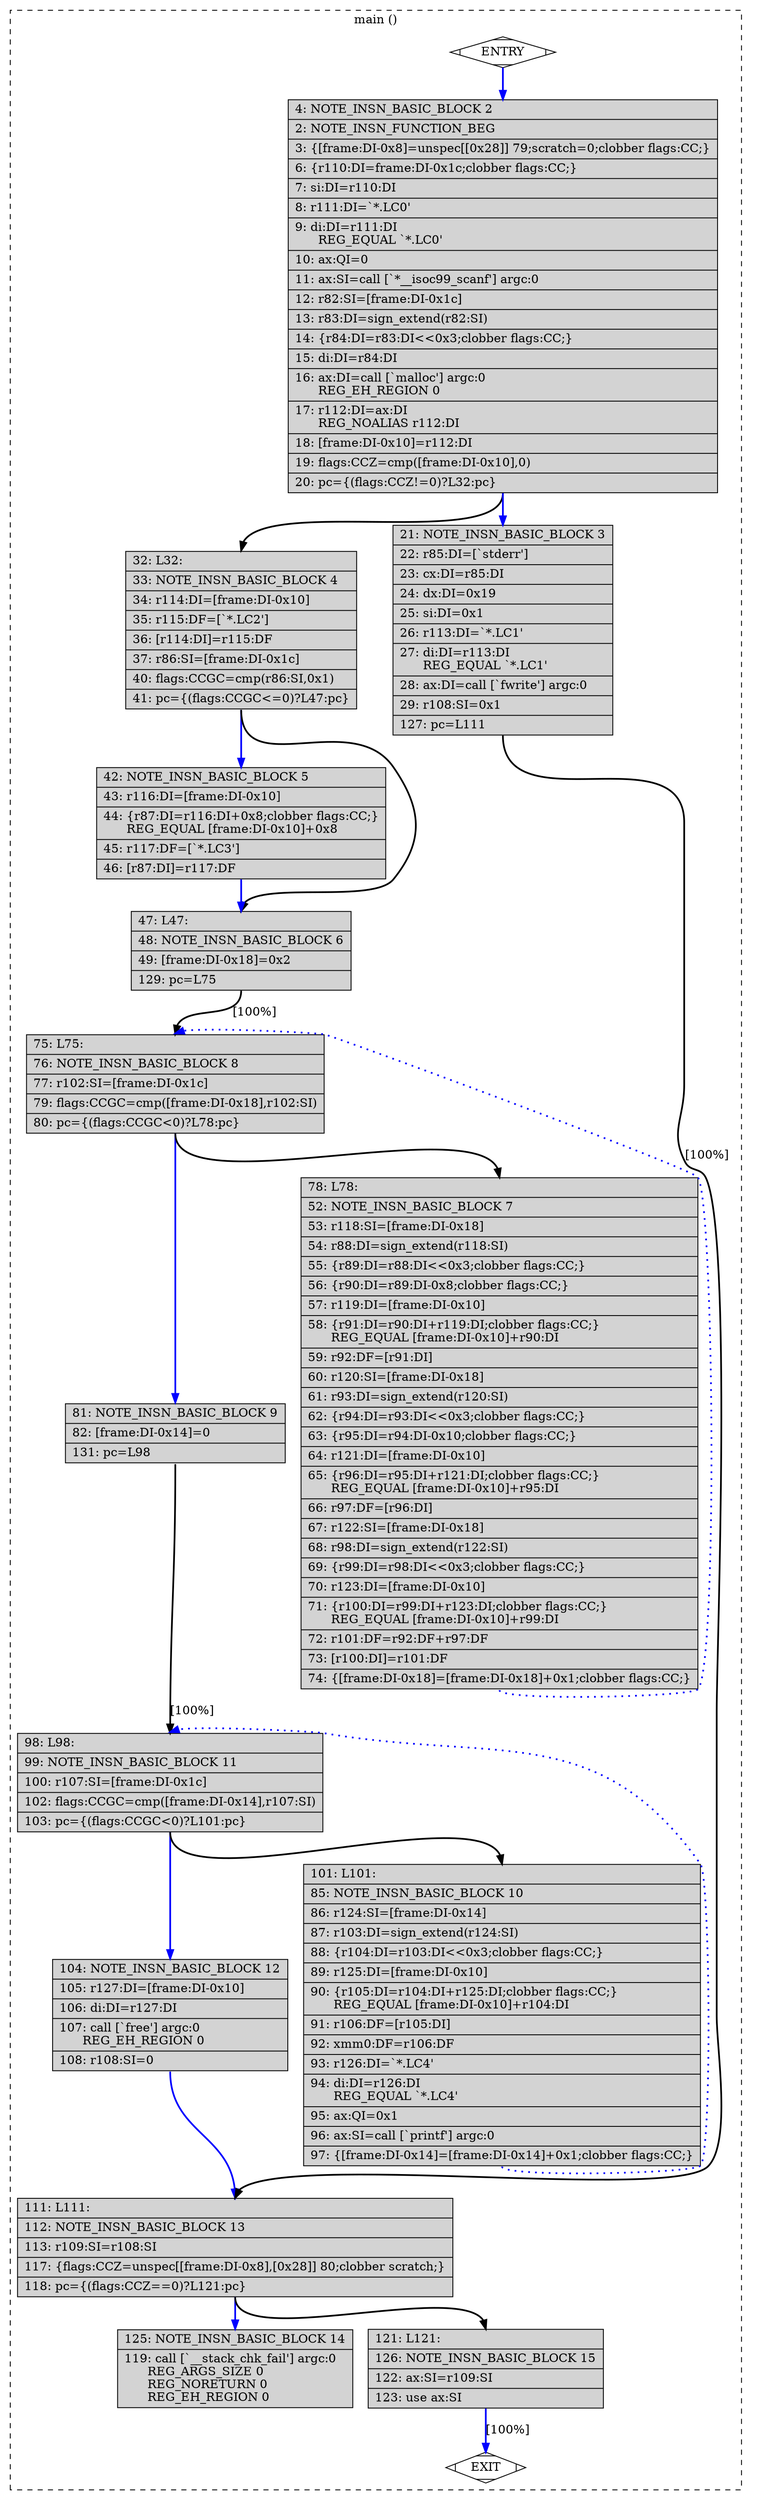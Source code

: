 digraph "a-fib.c.285r.split1" {
overlap=false;
subgraph "cluster_main" {
	style="dashed";
	color="black";
	label="main ()";
	fn_6_basic_block_0 [shape=Mdiamond,style=filled,fillcolor=white,label="ENTRY"];

	fn_6_basic_block_2 [shape=record,style=filled,fillcolor=lightgrey,label="{\ \ \ \ 4:\ NOTE_INSN_BASIC_BLOCK\ 2\l\
|\ \ \ \ 2:\ NOTE_INSN_FUNCTION_BEG\l\
|\ \ \ \ 3:\ \{[frame:DI-0x8]=unspec[[0x28]]\ 79;scratch=0;clobber\ flags:CC;\}\l\
|\ \ \ \ 6:\ \{r110:DI=frame:DI-0x1c;clobber\ flags:CC;\}\l\
|\ \ \ \ 7:\ si:DI=r110:DI\l\
|\ \ \ \ 8:\ r111:DI=`*.LC0'\l\
|\ \ \ \ 9:\ di:DI=r111:DI\l\
\ \ \ \ \ \ REG_EQUAL\ `*.LC0'\l\
|\ \ \ 10:\ ax:QI=0\l\
|\ \ \ 11:\ ax:SI=call\ [`*__isoc99_scanf']\ argc:0\l\
|\ \ \ 12:\ r82:SI=[frame:DI-0x1c]\l\
|\ \ \ 13:\ r83:DI=sign_extend(r82:SI)\l\
|\ \ \ 14:\ \{r84:DI=r83:DI\<\<0x3;clobber\ flags:CC;\}\l\
|\ \ \ 15:\ di:DI=r84:DI\l\
|\ \ \ 16:\ ax:DI=call\ [`malloc']\ argc:0\l\
\ \ \ \ \ \ REG_EH_REGION\ 0\l\
|\ \ \ 17:\ r112:DI=ax:DI\l\
\ \ \ \ \ \ REG_NOALIAS\ r112:DI\l\
|\ \ \ 18:\ [frame:DI-0x10]=r112:DI\l\
|\ \ \ 19:\ flags:CCZ=cmp([frame:DI-0x10],0)\l\
|\ \ \ 20:\ pc=\{(flags:CCZ!=0)?L32:pc\}\l\
}"];

	fn_6_basic_block_4 [shape=record,style=filled,fillcolor=lightgrey,label="{\ \ \ 32:\ L32:\l\
|\ \ \ 33:\ NOTE_INSN_BASIC_BLOCK\ 4\l\
|\ \ \ 34:\ r114:DI=[frame:DI-0x10]\l\
|\ \ \ 35:\ r115:DF=[`*.LC2']\l\
|\ \ \ 36:\ [r114:DI]=r115:DF\l\
|\ \ \ 37:\ r86:SI=[frame:DI-0x1c]\l\
|\ \ \ 40:\ flags:CCGC=cmp(r86:SI,0x1)\l\
|\ \ \ 41:\ pc=\{(flags:CCGC\<=0)?L47:pc\}\l\
}"];

	fn_6_basic_block_5 [shape=record,style=filled,fillcolor=lightgrey,label="{\ \ \ 42:\ NOTE_INSN_BASIC_BLOCK\ 5\l\
|\ \ \ 43:\ r116:DI=[frame:DI-0x10]\l\
|\ \ \ 44:\ \{r87:DI=r116:DI+0x8;clobber\ flags:CC;\}\l\
\ \ \ \ \ \ REG_EQUAL\ [frame:DI-0x10]+0x8\l\
|\ \ \ 45:\ r117:DF=[`*.LC3']\l\
|\ \ \ 46:\ [r87:DI]=r117:DF\l\
}"];

	fn_6_basic_block_6 [shape=record,style=filled,fillcolor=lightgrey,label="{\ \ \ 47:\ L47:\l\
|\ \ \ 48:\ NOTE_INSN_BASIC_BLOCK\ 6\l\
|\ \ \ 49:\ [frame:DI-0x18]=0x2\l\
|\ \ 129:\ pc=L75\l\
}"];

	fn_6_basic_block_8 [shape=record,style=filled,fillcolor=lightgrey,label="{\ \ \ 75:\ L75:\l\
|\ \ \ 76:\ NOTE_INSN_BASIC_BLOCK\ 8\l\
|\ \ \ 77:\ r102:SI=[frame:DI-0x1c]\l\
|\ \ \ 79:\ flags:CCGC=cmp([frame:DI-0x18],r102:SI)\l\
|\ \ \ 80:\ pc=\{(flags:CCGC\<0)?L78:pc\}\l\
}"];

	fn_6_basic_block_9 [shape=record,style=filled,fillcolor=lightgrey,label="{\ \ \ 81:\ NOTE_INSN_BASIC_BLOCK\ 9\l\
|\ \ \ 82:\ [frame:DI-0x14]=0\l\
|\ \ 131:\ pc=L98\l\
}"];

	fn_6_basic_block_11 [shape=record,style=filled,fillcolor=lightgrey,label="{\ \ \ 98:\ L98:\l\
|\ \ \ 99:\ NOTE_INSN_BASIC_BLOCK\ 11\l\
|\ \ 100:\ r107:SI=[frame:DI-0x1c]\l\
|\ \ 102:\ flags:CCGC=cmp([frame:DI-0x14],r107:SI)\l\
|\ \ 103:\ pc=\{(flags:CCGC\<0)?L101:pc\}\l\
}"];

	fn_6_basic_block_12 [shape=record,style=filled,fillcolor=lightgrey,label="{\ \ 104:\ NOTE_INSN_BASIC_BLOCK\ 12\l\
|\ \ 105:\ r127:DI=[frame:DI-0x10]\l\
|\ \ 106:\ di:DI=r127:DI\l\
|\ \ 107:\ call\ [`free']\ argc:0\l\
\ \ \ \ \ \ REG_EH_REGION\ 0\l\
|\ \ 108:\ r108:SI=0\l\
}"];

	fn_6_basic_block_10 [shape=record,style=filled,fillcolor=lightgrey,label="{\ \ 101:\ L101:\l\
|\ \ \ 85:\ NOTE_INSN_BASIC_BLOCK\ 10\l\
|\ \ \ 86:\ r124:SI=[frame:DI-0x14]\l\
|\ \ \ 87:\ r103:DI=sign_extend(r124:SI)\l\
|\ \ \ 88:\ \{r104:DI=r103:DI\<\<0x3;clobber\ flags:CC;\}\l\
|\ \ \ 89:\ r125:DI=[frame:DI-0x10]\l\
|\ \ \ 90:\ \{r105:DI=r104:DI+r125:DI;clobber\ flags:CC;\}\l\
\ \ \ \ \ \ REG_EQUAL\ [frame:DI-0x10]+r104:DI\l\
|\ \ \ 91:\ r106:DF=[r105:DI]\l\
|\ \ \ 92:\ xmm0:DF=r106:DF\l\
|\ \ \ 93:\ r126:DI=`*.LC4'\l\
|\ \ \ 94:\ di:DI=r126:DI\l\
\ \ \ \ \ \ REG_EQUAL\ `*.LC4'\l\
|\ \ \ 95:\ ax:QI=0x1\l\
|\ \ \ 96:\ ax:SI=call\ [`printf']\ argc:0\l\
|\ \ \ 97:\ \{[frame:DI-0x14]=[frame:DI-0x14]+0x1;clobber\ flags:CC;\}\l\
}"];

	fn_6_basic_block_7 [shape=record,style=filled,fillcolor=lightgrey,label="{\ \ \ 78:\ L78:\l\
|\ \ \ 52:\ NOTE_INSN_BASIC_BLOCK\ 7\l\
|\ \ \ 53:\ r118:SI=[frame:DI-0x18]\l\
|\ \ \ 54:\ r88:DI=sign_extend(r118:SI)\l\
|\ \ \ 55:\ \{r89:DI=r88:DI\<\<0x3;clobber\ flags:CC;\}\l\
|\ \ \ 56:\ \{r90:DI=r89:DI-0x8;clobber\ flags:CC;\}\l\
|\ \ \ 57:\ r119:DI=[frame:DI-0x10]\l\
|\ \ \ 58:\ \{r91:DI=r90:DI+r119:DI;clobber\ flags:CC;\}\l\
\ \ \ \ \ \ REG_EQUAL\ [frame:DI-0x10]+r90:DI\l\
|\ \ \ 59:\ r92:DF=[r91:DI]\l\
|\ \ \ 60:\ r120:SI=[frame:DI-0x18]\l\
|\ \ \ 61:\ r93:DI=sign_extend(r120:SI)\l\
|\ \ \ 62:\ \{r94:DI=r93:DI\<\<0x3;clobber\ flags:CC;\}\l\
|\ \ \ 63:\ \{r95:DI=r94:DI-0x10;clobber\ flags:CC;\}\l\
|\ \ \ 64:\ r121:DI=[frame:DI-0x10]\l\
|\ \ \ 65:\ \{r96:DI=r95:DI+r121:DI;clobber\ flags:CC;\}\l\
\ \ \ \ \ \ REG_EQUAL\ [frame:DI-0x10]+r95:DI\l\
|\ \ \ 66:\ r97:DF=[r96:DI]\l\
|\ \ \ 67:\ r122:SI=[frame:DI-0x18]\l\
|\ \ \ 68:\ r98:DI=sign_extend(r122:SI)\l\
|\ \ \ 69:\ \{r99:DI=r98:DI\<\<0x3;clobber\ flags:CC;\}\l\
|\ \ \ 70:\ r123:DI=[frame:DI-0x10]\l\
|\ \ \ 71:\ \{r100:DI=r99:DI+r123:DI;clobber\ flags:CC;\}\l\
\ \ \ \ \ \ REG_EQUAL\ [frame:DI-0x10]+r99:DI\l\
|\ \ \ 72:\ r101:DF=r92:DF+r97:DF\l\
|\ \ \ 73:\ [r100:DI]=r101:DF\l\
|\ \ \ 74:\ \{[frame:DI-0x18]=[frame:DI-0x18]+0x1;clobber\ flags:CC;\}\l\
}"];

	fn_6_basic_block_3 [shape=record,style=filled,fillcolor=lightgrey,label="{\ \ \ 21:\ NOTE_INSN_BASIC_BLOCK\ 3\l\
|\ \ \ 22:\ r85:DI=[`stderr']\l\
|\ \ \ 23:\ cx:DI=r85:DI\l\
|\ \ \ 24:\ dx:DI=0x19\l\
|\ \ \ 25:\ si:DI=0x1\l\
|\ \ \ 26:\ r113:DI=`*.LC1'\l\
|\ \ \ 27:\ di:DI=r113:DI\l\
\ \ \ \ \ \ REG_EQUAL\ `*.LC1'\l\
|\ \ \ 28:\ ax:DI=call\ [`fwrite']\ argc:0\l\
|\ \ \ 29:\ r108:SI=0x1\l\
|\ \ 127:\ pc=L111\l\
}"];

	fn_6_basic_block_13 [shape=record,style=filled,fillcolor=lightgrey,label="{\ \ 111:\ L111:\l\
|\ \ 112:\ NOTE_INSN_BASIC_BLOCK\ 13\l\
|\ \ 113:\ r109:SI=r108:SI\l\
|\ \ 117:\ \{flags:CCZ=unspec[[frame:DI-0x8],[0x28]]\ 80;clobber\ scratch;\}\l\
|\ \ 118:\ pc=\{(flags:CCZ==0)?L121:pc\}\l\
}"];

	fn_6_basic_block_14 [shape=record,style=filled,fillcolor=lightgrey,label="{\ \ 125:\ NOTE_INSN_BASIC_BLOCK\ 14\l\
|\ \ 119:\ call\ [`__stack_chk_fail']\ argc:0\l\
\ \ \ \ \ \ REG_ARGS_SIZE\ 0\l\
\ \ \ \ \ \ REG_NORETURN\ 0\l\
\ \ \ \ \ \ REG_EH_REGION\ 0\l\
}"];

	fn_6_basic_block_15 [shape=record,style=filled,fillcolor=lightgrey,label="{\ \ 121:\ L121:\l\
|\ \ 126:\ NOTE_INSN_BASIC_BLOCK\ 15\l\
|\ \ 122:\ ax:SI=r109:SI\l\
|\ \ 123:\ use\ ax:SI\l\
}"];

	fn_6_basic_block_1 [shape=Mdiamond,style=filled,fillcolor=white,label="EXIT"];

	fn_6_basic_block_0:s -> fn_6_basic_block_2:n [style="solid,bold",color=blue,weight=100,constraint=true];
	fn_6_basic_block_2:s -> fn_6_basic_block_3:n [style="solid,bold",color=blue,weight=100,constraint=true];
	fn_6_basic_block_2:s -> fn_6_basic_block_4:n [style="solid,bold",color=black,weight=10,constraint=true];
	fn_6_basic_block_3:s -> fn_6_basic_block_13:n [style="solid,bold",color=black,weight=10,constraint=true,label="[100%]"];
	fn_6_basic_block_4:s -> fn_6_basic_block_5:n [style="solid,bold",color=blue,weight=100,constraint=true];
	fn_6_basic_block_4:s -> fn_6_basic_block_6:n [style="solid,bold",color=black,weight=10,constraint=true];
	fn_6_basic_block_5:s -> fn_6_basic_block_6:n [style="solid,bold",color=blue,weight=100,constraint=true];
	fn_6_basic_block_6:s -> fn_6_basic_block_8:n [style="solid,bold",color=black,weight=10,constraint=true,label="[100%]"];
	fn_6_basic_block_7:s -> fn_6_basic_block_8:n [style="dotted,bold",color=blue,weight=10,constraint=false];
	fn_6_basic_block_8:s -> fn_6_basic_block_7:n [style="solid,bold",color=black,weight=10,constraint=true];
	fn_6_basic_block_8:s -> fn_6_basic_block_9:n [style="solid,bold",color=blue,weight=100,constraint=true];
	fn_6_basic_block_9:s -> fn_6_basic_block_11:n [style="solid,bold",color=black,weight=10,constraint=true,label="[100%]"];
	fn_6_basic_block_10:s -> fn_6_basic_block_11:n [style="dotted,bold",color=blue,weight=10,constraint=false];
	fn_6_basic_block_11:s -> fn_6_basic_block_10:n [style="solid,bold",color=black,weight=10,constraint=true];
	fn_6_basic_block_11:s -> fn_6_basic_block_12:n [style="solid,bold",color=blue,weight=100,constraint=true];
	fn_6_basic_block_12:s -> fn_6_basic_block_13:n [style="solid,bold",color=blue,weight=100,constraint=true];
	fn_6_basic_block_13:s -> fn_6_basic_block_15:n [style="solid,bold",color=black,weight=10,constraint=true];
	fn_6_basic_block_13:s -> fn_6_basic_block_14:n [style="solid,bold",color=blue,weight=100,constraint=true];
	fn_6_basic_block_15:s -> fn_6_basic_block_1:n [style="solid,bold",color=blue,weight=100,constraint=true,label="[100%]"];
	fn_6_basic_block_0:s -> fn_6_basic_block_1:n [style="invis",constraint=true];
}
}
